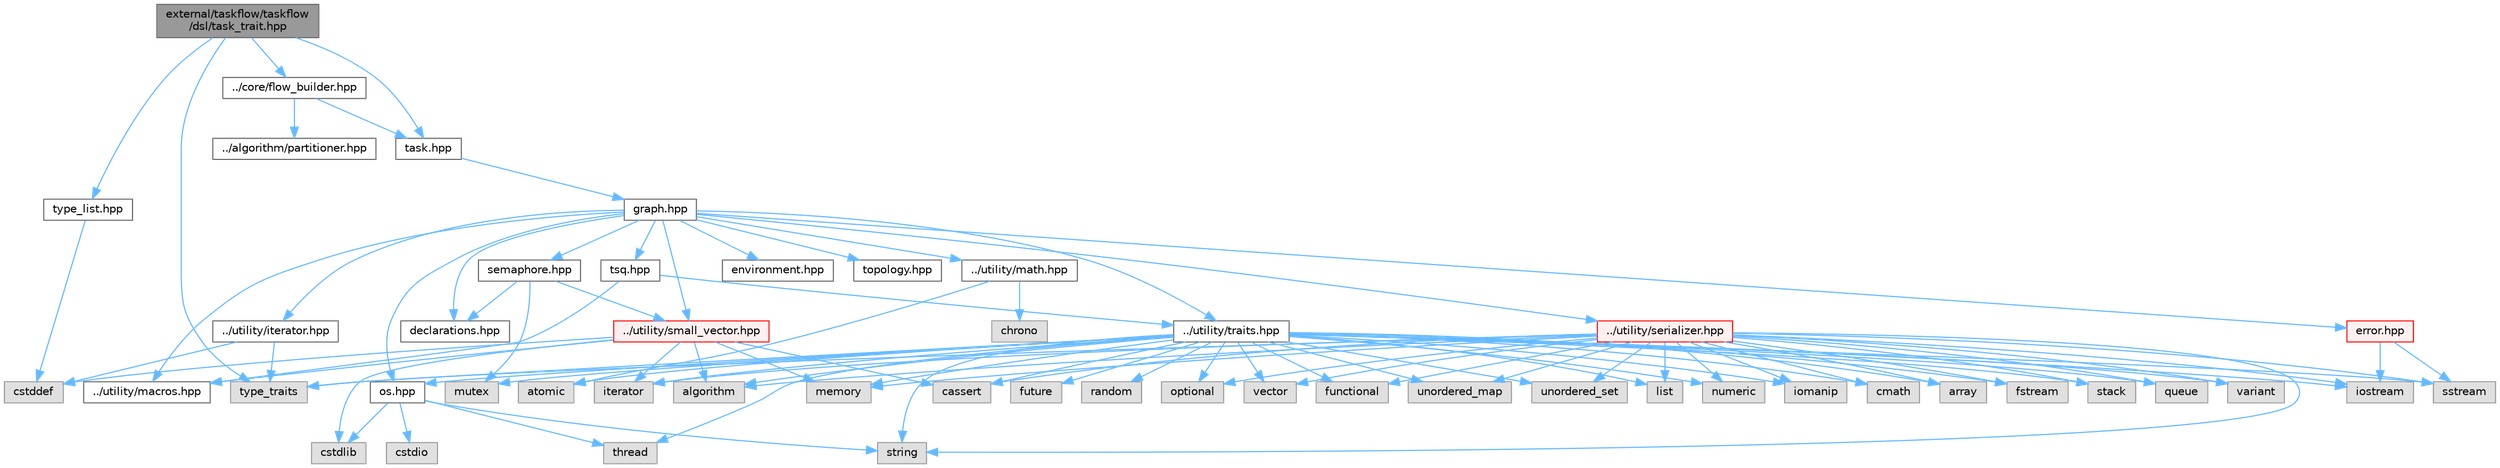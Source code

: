 digraph "external/taskflow/taskflow/dsl/task_trait.hpp"
{
 // LATEX_PDF_SIZE
  bgcolor="transparent";
  edge [fontname=Helvetica,fontsize=10,labelfontname=Helvetica,labelfontsize=10];
  node [fontname=Helvetica,fontsize=10,shape=box,height=0.2,width=0.4];
  Node1 [id="Node000001",label="external/taskflow/taskflow\l/dsl/task_trait.hpp",height=0.2,width=0.4,color="gray40", fillcolor="grey60", style="filled", fontcolor="black",tooltip=" "];
  Node1 -> Node2 [id="edge1_Node000001_Node000002",color="steelblue1",style="solid",tooltip=" "];
  Node2 [id="Node000002",label="../core/flow_builder.hpp",height=0.2,width=0.4,color="grey40", fillcolor="white", style="filled",URL="$flow__builder_8hpp.html",tooltip="flow builder include file"];
  Node2 -> Node3 [id="edge2_Node000002_Node000003",color="steelblue1",style="solid",tooltip=" "];
  Node3 [id="Node000003",label="task.hpp",height=0.2,width=0.4,color="grey40", fillcolor="white", style="filled",URL="$task_8hpp.html",tooltip="task include file"];
  Node3 -> Node4 [id="edge3_Node000003_Node000004",color="steelblue1",style="solid",tooltip=" "];
  Node4 [id="Node000004",label="graph.hpp",height=0.2,width=0.4,color="grey40", fillcolor="white", style="filled",URL="$taskflow_2core_2graph_8hpp.html",tooltip="graph include file"];
  Node4 -> Node5 [id="edge4_Node000004_Node000005",color="steelblue1",style="solid",tooltip=" "];
  Node5 [id="Node000005",label="../utility/macros.hpp",height=0.2,width=0.4,color="grey40", fillcolor="white", style="filled",URL="$macros_8hpp.html",tooltip=" "];
  Node4 -> Node6 [id="edge5_Node000004_Node000006",color="steelblue1",style="solid",tooltip=" "];
  Node6 [id="Node000006",label="../utility/traits.hpp",height=0.2,width=0.4,color="grey40", fillcolor="white", style="filled",URL="$taskflow_2utility_2traits_8hpp.html",tooltip=" "];
  Node6 -> Node7 [id="edge6_Node000006_Node000007",color="steelblue1",style="solid",tooltip=" "];
  Node7 [id="Node000007",label="type_traits",height=0.2,width=0.4,color="grey60", fillcolor="#E0E0E0", style="filled",tooltip=" "];
  Node6 -> Node8 [id="edge7_Node000006_Node000008",color="steelblue1",style="solid",tooltip=" "];
  Node8 [id="Node000008",label="iterator",height=0.2,width=0.4,color="grey60", fillcolor="#E0E0E0", style="filled",tooltip=" "];
  Node6 -> Node9 [id="edge8_Node000006_Node000009",color="steelblue1",style="solid",tooltip=" "];
  Node9 [id="Node000009",label="iostream",height=0.2,width=0.4,color="grey60", fillcolor="#E0E0E0", style="filled",tooltip=" "];
  Node6 -> Node10 [id="edge9_Node000006_Node000010",color="steelblue1",style="solid",tooltip=" "];
  Node10 [id="Node000010",label="fstream",height=0.2,width=0.4,color="grey60", fillcolor="#E0E0E0", style="filled",tooltip=" "];
  Node6 -> Node11 [id="edge10_Node000006_Node000011",color="steelblue1",style="solid",tooltip=" "];
  Node11 [id="Node000011",label="mutex",height=0.2,width=0.4,color="grey60", fillcolor="#E0E0E0", style="filled",tooltip=" "];
  Node6 -> Node12 [id="edge11_Node000006_Node000012",color="steelblue1",style="solid",tooltip=" "];
  Node12 [id="Node000012",label="stack",height=0.2,width=0.4,color="grey60", fillcolor="#E0E0E0", style="filled",tooltip=" "];
  Node6 -> Node13 [id="edge12_Node000006_Node000013",color="steelblue1",style="solid",tooltip=" "];
  Node13 [id="Node000013",label="queue",height=0.2,width=0.4,color="grey60", fillcolor="#E0E0E0", style="filled",tooltip=" "];
  Node6 -> Node14 [id="edge13_Node000006_Node000014",color="steelblue1",style="solid",tooltip=" "];
  Node14 [id="Node000014",label="vector",height=0.2,width=0.4,color="grey60", fillcolor="#E0E0E0", style="filled",tooltip=" "];
  Node6 -> Node15 [id="edge14_Node000006_Node000015",color="steelblue1",style="solid",tooltip=" "];
  Node15 [id="Node000015",label="algorithm",height=0.2,width=0.4,color="grey60", fillcolor="#E0E0E0", style="filled",tooltip=" "];
  Node6 -> Node16 [id="edge15_Node000006_Node000016",color="steelblue1",style="solid",tooltip=" "];
  Node16 [id="Node000016",label="memory",height=0.2,width=0.4,color="grey60", fillcolor="#E0E0E0", style="filled",tooltip=" "];
  Node6 -> Node17 [id="edge16_Node000006_Node000017",color="steelblue1",style="solid",tooltip=" "];
  Node17 [id="Node000017",label="atomic",height=0.2,width=0.4,color="grey60", fillcolor="#E0E0E0", style="filled",tooltip=" "];
  Node6 -> Node18 [id="edge17_Node000006_Node000018",color="steelblue1",style="solid",tooltip=" "];
  Node18 [id="Node000018",label="thread",height=0.2,width=0.4,color="grey60", fillcolor="#E0E0E0", style="filled",tooltip=" "];
  Node6 -> Node19 [id="edge18_Node000006_Node000019",color="steelblue1",style="solid",tooltip=" "];
  Node19 [id="Node000019",label="future",height=0.2,width=0.4,color="grey60", fillcolor="#E0E0E0", style="filled",tooltip=" "];
  Node6 -> Node20 [id="edge19_Node000006_Node000020",color="steelblue1",style="solid",tooltip=" "];
  Node20 [id="Node000020",label="functional",height=0.2,width=0.4,color="grey60", fillcolor="#E0E0E0", style="filled",tooltip=" "];
  Node6 -> Node21 [id="edge20_Node000006_Node000021",color="steelblue1",style="solid",tooltip=" "];
  Node21 [id="Node000021",label="unordered_map",height=0.2,width=0.4,color="grey60", fillcolor="#E0E0E0", style="filled",tooltip=" "];
  Node6 -> Node22 [id="edge21_Node000006_Node000022",color="steelblue1",style="solid",tooltip=" "];
  Node22 [id="Node000022",label="unordered_set",height=0.2,width=0.4,color="grey60", fillcolor="#E0E0E0", style="filled",tooltip=" "];
  Node6 -> Node23 [id="edge22_Node000006_Node000023",color="steelblue1",style="solid",tooltip=" "];
  Node23 [id="Node000023",label="sstream",height=0.2,width=0.4,color="grey60", fillcolor="#E0E0E0", style="filled",tooltip=" "];
  Node6 -> Node24 [id="edge23_Node000006_Node000024",color="steelblue1",style="solid",tooltip=" "];
  Node24 [id="Node000024",label="list",height=0.2,width=0.4,color="grey60", fillcolor="#E0E0E0", style="filled",tooltip=" "];
  Node6 -> Node25 [id="edge24_Node000006_Node000025",color="steelblue1",style="solid",tooltip=" "];
  Node25 [id="Node000025",label="numeric",height=0.2,width=0.4,color="grey60", fillcolor="#E0E0E0", style="filled",tooltip=" "];
  Node6 -> Node26 [id="edge25_Node000006_Node000026",color="steelblue1",style="solid",tooltip=" "];
  Node26 [id="Node000026",label="random",height=0.2,width=0.4,color="grey60", fillcolor="#E0E0E0", style="filled",tooltip=" "];
  Node6 -> Node27 [id="edge26_Node000006_Node000027",color="steelblue1",style="solid",tooltip=" "];
  Node27 [id="Node000027",label="iomanip",height=0.2,width=0.4,color="grey60", fillcolor="#E0E0E0", style="filled",tooltip=" "];
  Node6 -> Node28 [id="edge27_Node000006_Node000028",color="steelblue1",style="solid",tooltip=" "];
  Node28 [id="Node000028",label="cassert",height=0.2,width=0.4,color="grey60", fillcolor="#E0E0E0", style="filled",tooltip=" "];
  Node6 -> Node29 [id="edge28_Node000006_Node000029",color="steelblue1",style="solid",tooltip=" "];
  Node29 [id="Node000029",label="cmath",height=0.2,width=0.4,color="grey60", fillcolor="#E0E0E0", style="filled",tooltip=" "];
  Node6 -> Node30 [id="edge29_Node000006_Node000030",color="steelblue1",style="solid",tooltip=" "];
  Node30 [id="Node000030",label="array",height=0.2,width=0.4,color="grey60", fillcolor="#E0E0E0", style="filled",tooltip=" "];
  Node6 -> Node31 [id="edge30_Node000006_Node000031",color="steelblue1",style="solid",tooltip=" "];
  Node31 [id="Node000031",label="string",height=0.2,width=0.4,color="grey60", fillcolor="#E0E0E0", style="filled",tooltip=" "];
  Node6 -> Node32 [id="edge31_Node000006_Node000032",color="steelblue1",style="solid",tooltip=" "];
  Node32 [id="Node000032",label="variant",height=0.2,width=0.4,color="grey60", fillcolor="#E0E0E0", style="filled",tooltip=" "];
  Node6 -> Node33 [id="edge32_Node000006_Node000033",color="steelblue1",style="solid",tooltip=" "];
  Node33 [id="Node000033",label="optional",height=0.2,width=0.4,color="grey60", fillcolor="#E0E0E0", style="filled",tooltip=" "];
  Node6 -> Node34 [id="edge33_Node000006_Node000034",color="steelblue1",style="solid",tooltip=" "];
  Node34 [id="Node000034",label="os.hpp",height=0.2,width=0.4,color="grey40", fillcolor="white", style="filled",URL="$os_8hpp.html",tooltip=" "];
  Node34 -> Node35 [id="edge34_Node000034_Node000035",color="steelblue1",style="solid",tooltip=" "];
  Node35 [id="Node000035",label="cstdlib",height=0.2,width=0.4,color="grey60", fillcolor="#E0E0E0", style="filled",tooltip=" "];
  Node34 -> Node36 [id="edge35_Node000034_Node000036",color="steelblue1",style="solid",tooltip=" "];
  Node36 [id="Node000036",label="cstdio",height=0.2,width=0.4,color="grey60", fillcolor="#E0E0E0", style="filled",tooltip=" "];
  Node34 -> Node31 [id="edge36_Node000034_Node000031",color="steelblue1",style="solid",tooltip=" "];
  Node34 -> Node18 [id="edge37_Node000034_Node000018",color="steelblue1",style="solid",tooltip=" "];
  Node4 -> Node37 [id="edge38_Node000004_Node000037",color="steelblue1",style="solid",tooltip=" "];
  Node37 [id="Node000037",label="../utility/iterator.hpp",height=0.2,width=0.4,color="grey40", fillcolor="white", style="filled",URL="$iterator_8hpp.html",tooltip=" "];
  Node37 -> Node38 [id="edge39_Node000037_Node000038",color="steelblue1",style="solid",tooltip=" "];
  Node38 [id="Node000038",label="cstddef",height=0.2,width=0.4,color="grey60", fillcolor="#E0E0E0", style="filled",tooltip=" "];
  Node37 -> Node7 [id="edge40_Node000037_Node000007",color="steelblue1",style="solid",tooltip=" "];
  Node4 -> Node34 [id="edge41_Node000004_Node000034",color="steelblue1",style="solid",tooltip=" "];
  Node4 -> Node39 [id="edge42_Node000004_Node000039",color="steelblue1",style="solid",tooltip=" "];
  Node39 [id="Node000039",label="../utility/math.hpp",height=0.2,width=0.4,color="grey40", fillcolor="white", style="filled",URL="$math_8hpp.html",tooltip=" "];
  Node39 -> Node17 [id="edge43_Node000039_Node000017",color="steelblue1",style="solid",tooltip=" "];
  Node39 -> Node40 [id="edge44_Node000039_Node000040",color="steelblue1",style="solid",tooltip=" "];
  Node40 [id="Node000040",label="chrono",height=0.2,width=0.4,color="grey60", fillcolor="#E0E0E0", style="filled",tooltip=" "];
  Node4 -> Node41 [id="edge45_Node000004_Node000041",color="steelblue1",style="solid",tooltip=" "];
  Node41 [id="Node000041",label="../utility/small_vector.hpp",height=0.2,width=0.4,color="red", fillcolor="#FFF0F0", style="filled",URL="$small__vector_8hpp.html",tooltip="small vector include file"];
  Node41 -> Node5 [id="edge46_Node000041_Node000005",color="steelblue1",style="solid",tooltip=" "];
  Node41 -> Node15 [id="edge47_Node000041_Node000015",color="steelblue1",style="solid",tooltip=" "];
  Node41 -> Node28 [id="edge48_Node000041_Node000028",color="steelblue1",style="solid",tooltip=" "];
  Node41 -> Node38 [id="edge49_Node000041_Node000038",color="steelblue1",style="solid",tooltip=" "];
  Node41 -> Node35 [id="edge50_Node000041_Node000035",color="steelblue1",style="solid",tooltip=" "];
  Node41 -> Node8 [id="edge51_Node000041_Node000008",color="steelblue1",style="solid",tooltip=" "];
  Node41 -> Node16 [id="edge52_Node000041_Node000016",color="steelblue1",style="solid",tooltip=" "];
  Node4 -> Node44 [id="edge53_Node000004_Node000044",color="steelblue1",style="solid",tooltip=" "];
  Node44 [id="Node000044",label="../utility/serializer.hpp",height=0.2,width=0.4,color="red", fillcolor="#FFF0F0", style="filled",URL="$taskflow_2utility_2serializer_8hpp.html",tooltip=" "];
  Node44 -> Node7 [id="edge54_Node000044_Node000007",color="steelblue1",style="solid",tooltip=" "];
  Node44 -> Node8 [id="edge55_Node000044_Node000008",color="steelblue1",style="solid",tooltip=" "];
  Node44 -> Node9 [id="edge56_Node000044_Node000009",color="steelblue1",style="solid",tooltip=" "];
  Node44 -> Node10 [id="edge57_Node000044_Node000010",color="steelblue1",style="solid",tooltip=" "];
  Node44 -> Node12 [id="edge58_Node000044_Node000012",color="steelblue1",style="solid",tooltip=" "];
  Node44 -> Node13 [id="edge59_Node000044_Node000013",color="steelblue1",style="solid",tooltip=" "];
  Node44 -> Node14 [id="edge60_Node000044_Node000014",color="steelblue1",style="solid",tooltip=" "];
  Node44 -> Node15 [id="edge61_Node000044_Node000015",color="steelblue1",style="solid",tooltip=" "];
  Node44 -> Node16 [id="edge62_Node000044_Node000016",color="steelblue1",style="solid",tooltip=" "];
  Node44 -> Node20 [id="edge63_Node000044_Node000020",color="steelblue1",style="solid",tooltip=" "];
  Node44 -> Node21 [id="edge64_Node000044_Node000021",color="steelblue1",style="solid",tooltip=" "];
  Node44 -> Node22 [id="edge65_Node000044_Node000022",color="steelblue1",style="solid",tooltip=" "];
  Node44 -> Node23 [id="edge66_Node000044_Node000023",color="steelblue1",style="solid",tooltip=" "];
  Node44 -> Node24 [id="edge67_Node000044_Node000024",color="steelblue1",style="solid",tooltip=" "];
  Node44 -> Node25 [id="edge68_Node000044_Node000025",color="steelblue1",style="solid",tooltip=" "];
  Node44 -> Node27 [id="edge69_Node000044_Node000027",color="steelblue1",style="solid",tooltip=" "];
  Node44 -> Node28 [id="edge70_Node000044_Node000028",color="steelblue1",style="solid",tooltip=" "];
  Node44 -> Node29 [id="edge71_Node000044_Node000029",color="steelblue1",style="solid",tooltip=" "];
  Node44 -> Node30 [id="edge72_Node000044_Node000030",color="steelblue1",style="solid",tooltip=" "];
  Node44 -> Node31 [id="edge73_Node000044_Node000031",color="steelblue1",style="solid",tooltip=" "];
  Node44 -> Node32 [id="edge74_Node000044_Node000032",color="steelblue1",style="solid",tooltip=" "];
  Node44 -> Node33 [id="edge75_Node000044_Node000033",color="steelblue1",style="solid",tooltip=" "];
  Node4 -> Node48 [id="edge76_Node000004_Node000048",color="steelblue1",style="solid",tooltip=" "];
  Node48 [id="Node000048",label="error.hpp",height=0.2,width=0.4,color="red", fillcolor="#FFF0F0", style="filled",URL="$error_8hpp.html",tooltip=" "];
  Node48 -> Node9 [id="edge77_Node000048_Node000009",color="steelblue1",style="solid",tooltip=" "];
  Node48 -> Node23 [id="edge78_Node000048_Node000023",color="steelblue1",style="solid",tooltip=" "];
  Node4 -> Node51 [id="edge79_Node000004_Node000051",color="steelblue1",style="solid",tooltip=" "];
  Node51 [id="Node000051",label="declarations.hpp",height=0.2,width=0.4,color="grey40", fillcolor="white", style="filled",URL="$declarations_8hpp.html",tooltip=" "];
  Node4 -> Node52 [id="edge80_Node000004_Node000052",color="steelblue1",style="solid",tooltip=" "];
  Node52 [id="Node000052",label="semaphore.hpp",height=0.2,width=0.4,color="grey40", fillcolor="white", style="filled",URL="$semaphore_8hpp.html",tooltip="semaphore include file"];
  Node52 -> Node11 [id="edge81_Node000052_Node000011",color="steelblue1",style="solid",tooltip=" "];
  Node52 -> Node51 [id="edge82_Node000052_Node000051",color="steelblue1",style="solid",tooltip=" "];
  Node52 -> Node41 [id="edge83_Node000052_Node000041",color="steelblue1",style="solid",tooltip=" "];
  Node4 -> Node53 [id="edge84_Node000004_Node000053",color="steelblue1",style="solid",tooltip=" "];
  Node53 [id="Node000053",label="environment.hpp",height=0.2,width=0.4,color="grey40", fillcolor="white", style="filled",URL="$environment_8hpp.html",tooltip=" "];
  Node4 -> Node54 [id="edge85_Node000004_Node000054",color="steelblue1",style="solid",tooltip=" "];
  Node54 [id="Node000054",label="topology.hpp",height=0.2,width=0.4,color="grey40", fillcolor="white", style="filled",URL="$topology_8hpp.html",tooltip=" "];
  Node4 -> Node55 [id="edge86_Node000004_Node000055",color="steelblue1",style="solid",tooltip=" "];
  Node55 [id="Node000055",label="tsq.hpp",height=0.2,width=0.4,color="grey40", fillcolor="white", style="filled",URL="$tsq_8hpp.html",tooltip="task queue include file"];
  Node55 -> Node5 [id="edge87_Node000055_Node000005",color="steelblue1",style="solid",tooltip=" "];
  Node55 -> Node6 [id="edge88_Node000055_Node000006",color="steelblue1",style="solid",tooltip=" "];
  Node2 -> Node56 [id="edge89_Node000002_Node000056",color="steelblue1",style="solid",tooltip=" "];
  Node56 [id="Node000056",label="../algorithm/partitioner.hpp",height=0.2,width=0.4,color="grey40", fillcolor="white", style="filled",URL="$partitioner_8hpp.html",tooltip="partitioner include file"];
  Node1 -> Node3 [id="edge90_Node000001_Node000003",color="steelblue1",style="solid",tooltip=" "];
  Node1 -> Node57 [id="edge91_Node000001_Node000057",color="steelblue1",style="solid",tooltip=" "];
  Node57 [id="Node000057",label="type_list.hpp",height=0.2,width=0.4,color="grey40", fillcolor="white", style="filled",URL="$type__list_8hpp.html",tooltip=" "];
  Node57 -> Node38 [id="edge92_Node000057_Node000038",color="steelblue1",style="solid",tooltip=" "];
  Node1 -> Node7 [id="edge93_Node000001_Node000007",color="steelblue1",style="solid",tooltip=" "];
}
